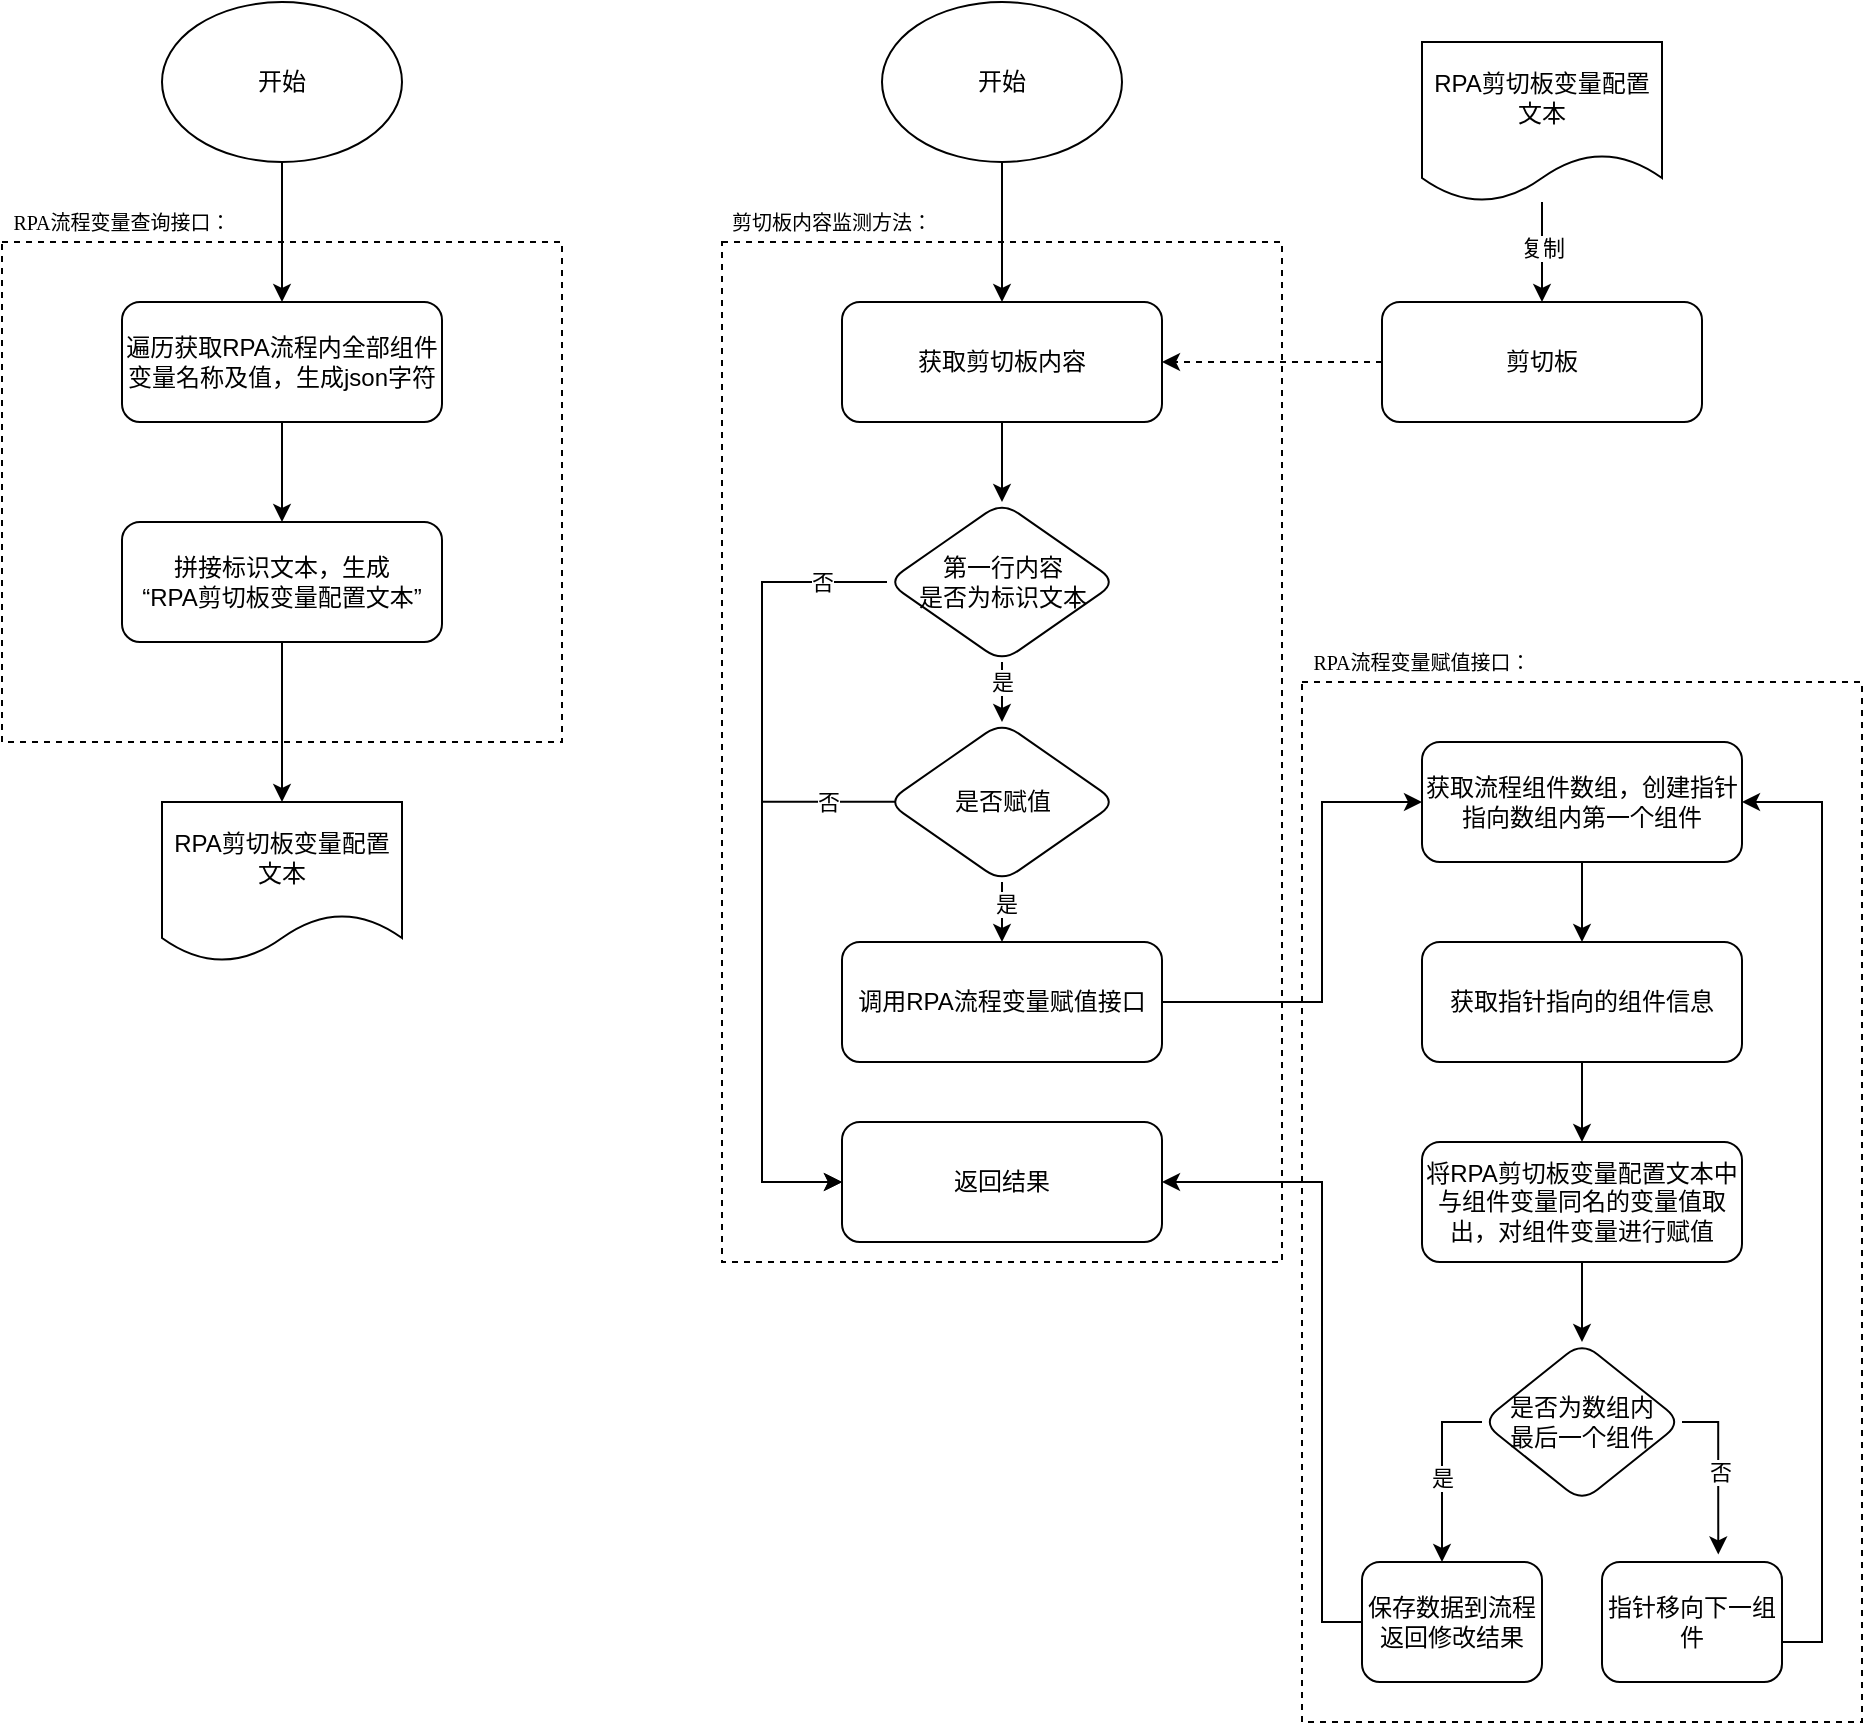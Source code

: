 <mxfile version="21.3.4" type="github">
  <diagram name="第 1 页" id="AZO0v5cLZBHS767uDpq4">
    <mxGraphModel dx="763" dy="473" grid="1" gridSize="10" guides="1" tooltips="1" connect="1" arrows="1" fold="1" page="1" pageScale="1" pageWidth="827" pageHeight="1169" math="0" shadow="0">
      <root>
        <mxCell id="0" />
        <mxCell id="1" parent="0" />
        <mxCell id="bXYHZFamC-rftGEKUajG-1" value="" style="rounded=0;whiteSpace=wrap;html=1;dashed=1;rotation=0;" parent="1" vertex="1">
          <mxGeometry x="930" y="510" width="280" height="520" as="geometry">
            <mxPoint x="11" as="offset" />
          </mxGeometry>
        </mxCell>
        <mxCell id="-5UoQ5pMXS-h1j_7CnzQ-15" value="" style="rounded=0;whiteSpace=wrap;html=1;dashed=1;" parent="1" vertex="1">
          <mxGeometry x="640" y="290" width="280" height="510" as="geometry" />
        </mxCell>
        <mxCell id="-5UoQ5pMXS-h1j_7CnzQ-3" value="" style="rounded=0;whiteSpace=wrap;html=1;dashed=1;" parent="1" vertex="1">
          <mxGeometry x="280" y="290" width="280" height="250" as="geometry" />
        </mxCell>
        <mxCell id="-5UoQ5pMXS-h1j_7CnzQ-5" style="edgeStyle=orthogonalEdgeStyle;rounded=0;orthogonalLoop=1;jettySize=auto;html=1;entryX=0.5;entryY=0;entryDx=0;entryDy=0;" parent="1" source="-5UoQ5pMXS-h1j_7CnzQ-1" target="-5UoQ5pMXS-h1j_7CnzQ-2" edge="1">
          <mxGeometry relative="1" as="geometry" />
        </mxCell>
        <mxCell id="-5UoQ5pMXS-h1j_7CnzQ-1" value="开始" style="ellipse;whiteSpace=wrap;html=1;" parent="1" vertex="1">
          <mxGeometry x="360" y="170" width="120" height="80" as="geometry" />
        </mxCell>
        <mxCell id="-5UoQ5pMXS-h1j_7CnzQ-7" value="" style="edgeStyle=orthogonalEdgeStyle;rounded=0;orthogonalLoop=1;jettySize=auto;html=1;" parent="1" source="-5UoQ5pMXS-h1j_7CnzQ-2" target="-5UoQ5pMXS-h1j_7CnzQ-6" edge="1">
          <mxGeometry relative="1" as="geometry" />
        </mxCell>
        <mxCell id="-5UoQ5pMXS-h1j_7CnzQ-2" value="遍历获取RPA流程内全部组件变量名称及值，生成json字符" style="rounded=1;whiteSpace=wrap;html=1;" parent="1" vertex="1">
          <mxGeometry x="340" y="320" width="160" height="60" as="geometry" />
        </mxCell>
        <mxCell id="-5UoQ5pMXS-h1j_7CnzQ-4" value="&lt;p style=&quot;margin: 0pt 0pt 0.0pt; font-family: &amp;quot;Times New Roman&amp;quot;; color: rgb(0, 0, 0); font-size: 10px; text-align: start;&quot; class=&quot;MsoNormal&quot;&gt;RPA流程&lt;span style=&quot;font-family: 宋体; font-size: 10px;&quot;&gt;变量查询接口：&lt;/span&gt;&lt;/p&gt;" style="text;html=1;strokeColor=none;fillColor=none;align=center;verticalAlign=middle;whiteSpace=wrap;rounded=0;fontSize=10;" parent="1" vertex="1">
          <mxGeometry x="280" y="270" width="120" height="20" as="geometry" />
        </mxCell>
        <mxCell id="-5UoQ5pMXS-h1j_7CnzQ-9" style="edgeStyle=orthogonalEdgeStyle;rounded=0;orthogonalLoop=1;jettySize=auto;html=1;" parent="1" source="-5UoQ5pMXS-h1j_7CnzQ-6" target="-5UoQ5pMXS-h1j_7CnzQ-8" edge="1">
          <mxGeometry relative="1" as="geometry" />
        </mxCell>
        <mxCell id="-5UoQ5pMXS-h1j_7CnzQ-6" value="拼接标识文本，生成&lt;br&gt;“RPA剪切板变量配置文本”" style="rounded=1;whiteSpace=wrap;html=1;" parent="1" vertex="1">
          <mxGeometry x="340" y="430" width="160" height="60" as="geometry" />
        </mxCell>
        <mxCell id="-5UoQ5pMXS-h1j_7CnzQ-8" value="RPA剪切板变量配置文本" style="shape=document;whiteSpace=wrap;html=1;boundedLbl=1;" parent="1" vertex="1">
          <mxGeometry x="360" y="570" width="120" height="80" as="geometry" />
        </mxCell>
        <mxCell id="-5UoQ5pMXS-h1j_7CnzQ-12" style="edgeStyle=orthogonalEdgeStyle;rounded=0;orthogonalLoop=1;jettySize=auto;html=1;" parent="1" source="-5UoQ5pMXS-h1j_7CnzQ-10" target="-5UoQ5pMXS-h1j_7CnzQ-11" edge="1">
          <mxGeometry relative="1" as="geometry" />
        </mxCell>
        <mxCell id="-5UoQ5pMXS-h1j_7CnzQ-13" value="复制" style="edgeLabel;html=1;align=center;verticalAlign=middle;resizable=0;points=[];" parent="-5UoQ5pMXS-h1j_7CnzQ-12" vertex="1" connectable="0">
          <mxGeometry x="-0.082" relative="1" as="geometry">
            <mxPoint as="offset" />
          </mxGeometry>
        </mxCell>
        <mxCell id="-5UoQ5pMXS-h1j_7CnzQ-10" value="RPA剪切板变量配置文本" style="shape=document;whiteSpace=wrap;html=1;boundedLbl=1;" parent="1" vertex="1">
          <mxGeometry x="990" y="190" width="120" height="80" as="geometry" />
        </mxCell>
        <mxCell id="-5UoQ5pMXS-h1j_7CnzQ-19" style="edgeStyle=orthogonalEdgeStyle;rounded=0;orthogonalLoop=1;jettySize=auto;html=1;entryX=1;entryY=0.5;entryDx=0;entryDy=0;dashed=1;" parent="1" source="-5UoQ5pMXS-h1j_7CnzQ-11" target="-5UoQ5pMXS-h1j_7CnzQ-14" edge="1">
          <mxGeometry relative="1" as="geometry" />
        </mxCell>
        <mxCell id="-5UoQ5pMXS-h1j_7CnzQ-11" value="剪切板" style="rounded=1;whiteSpace=wrap;html=1;" parent="1" vertex="1">
          <mxGeometry x="970" y="320" width="160" height="60" as="geometry" />
        </mxCell>
        <mxCell id="-5UoQ5pMXS-h1j_7CnzQ-45" style="edgeStyle=orthogonalEdgeStyle;rounded=0;orthogonalLoop=1;jettySize=auto;html=1;entryX=0.5;entryY=0;entryDx=0;entryDy=0;" parent="1" source="-5UoQ5pMXS-h1j_7CnzQ-14" target="-5UoQ5pMXS-h1j_7CnzQ-21" edge="1">
          <mxGeometry relative="1" as="geometry" />
        </mxCell>
        <mxCell id="-5UoQ5pMXS-h1j_7CnzQ-14" value="获取剪切板内容" style="rounded=1;whiteSpace=wrap;html=1;" parent="1" vertex="1">
          <mxGeometry x="700" y="320" width="160" height="60" as="geometry" />
        </mxCell>
        <mxCell id="-5UoQ5pMXS-h1j_7CnzQ-16" value="&lt;p style=&quot;margin: 0pt 0pt 0.0pt; text-align: start;&quot; class=&quot;MsoNormal&quot;&gt;&lt;font face=&quot;Times New Roman&quot;&gt;剪切板内容监测方法：&lt;/font&gt;&lt;br&gt;&lt;/p&gt;" style="text;html=1;strokeColor=none;fillColor=none;align=center;verticalAlign=middle;whiteSpace=wrap;rounded=0;fontSize=10;" parent="1" vertex="1">
          <mxGeometry x="640" y="270" width="110" height="20" as="geometry" />
        </mxCell>
        <mxCell id="-5UoQ5pMXS-h1j_7CnzQ-18" style="edgeStyle=orthogonalEdgeStyle;rounded=0;orthogonalLoop=1;jettySize=auto;html=1;entryX=0.5;entryY=0;entryDx=0;entryDy=0;" parent="1" source="-5UoQ5pMXS-h1j_7CnzQ-17" target="-5UoQ5pMXS-h1j_7CnzQ-14" edge="1">
          <mxGeometry relative="1" as="geometry" />
        </mxCell>
        <mxCell id="-5UoQ5pMXS-h1j_7CnzQ-17" value="开始" style="ellipse;whiteSpace=wrap;html=1;" parent="1" vertex="1">
          <mxGeometry x="720" y="170" width="120" height="80" as="geometry" />
        </mxCell>
        <mxCell id="-5UoQ5pMXS-h1j_7CnzQ-26" value="" style="edgeStyle=orthogonalEdgeStyle;rounded=0;orthogonalLoop=1;jettySize=auto;html=1;" parent="1" source="-5UoQ5pMXS-h1j_7CnzQ-21" target="-5UoQ5pMXS-h1j_7CnzQ-36" edge="1">
          <mxGeometry relative="1" as="geometry">
            <mxPoint x="780.0" y="520" as="targetPoint" />
          </mxGeometry>
        </mxCell>
        <mxCell id="-5UoQ5pMXS-h1j_7CnzQ-27" value="是" style="edgeLabel;html=1;align=center;verticalAlign=middle;resizable=0;points=[];" parent="-5UoQ5pMXS-h1j_7CnzQ-26" vertex="1" connectable="0">
          <mxGeometry x="0.041" y="-2" relative="1" as="geometry">
            <mxPoint x="-2" y="-4" as="offset" />
          </mxGeometry>
        </mxCell>
        <mxCell id="-5UoQ5pMXS-h1j_7CnzQ-28" style="edgeStyle=orthogonalEdgeStyle;rounded=0;orthogonalLoop=1;jettySize=auto;html=1;entryX=0;entryY=0.5;entryDx=0;entryDy=0;exitX=0;exitY=0.5;exitDx=0;exitDy=0;" parent="1" source="-5UoQ5pMXS-h1j_7CnzQ-21" target="bXYHZFamC-rftGEKUajG-24" edge="1">
          <mxGeometry relative="1" as="geometry">
            <Array as="points">
              <mxPoint x="660" y="460" />
              <mxPoint x="660" y="760" />
            </Array>
          </mxGeometry>
        </mxCell>
        <mxCell id="bvUPyIc0E92nJTVu-KhP-1" value="否" style="edgeLabel;html=1;align=center;verticalAlign=middle;resizable=0;points=[];" vertex="1" connectable="0" parent="-5UoQ5pMXS-h1j_7CnzQ-28">
          <mxGeometry x="-0.814" y="-1" relative="1" as="geometry">
            <mxPoint x="5" y="1" as="offset" />
          </mxGeometry>
        </mxCell>
        <mxCell id="-5UoQ5pMXS-h1j_7CnzQ-21" value="第一行内容&lt;br&gt;是否为标识文本" style="rhombus;whiteSpace=wrap;html=1;rounded=1;" parent="1" vertex="1">
          <mxGeometry x="722.5" y="420" width="115" height="80" as="geometry" />
        </mxCell>
        <mxCell id="-5UoQ5pMXS-h1j_7CnzQ-43" style="edgeStyle=orthogonalEdgeStyle;rounded=0;orthogonalLoop=1;jettySize=auto;html=1;entryX=0;entryY=0.5;entryDx=0;entryDy=0;exitX=0.054;exitY=0.499;exitDx=0;exitDy=0;exitPerimeter=0;" parent="1" source="-5UoQ5pMXS-h1j_7CnzQ-36" target="bXYHZFamC-rftGEKUajG-24" edge="1">
          <mxGeometry relative="1" as="geometry">
            <Array as="points">
              <mxPoint x="660" y="570" />
              <mxPoint x="660" y="760" />
            </Array>
          </mxGeometry>
        </mxCell>
        <mxCell id="-5UoQ5pMXS-h1j_7CnzQ-44" value="否" style="edgeLabel;html=1;align=center;verticalAlign=middle;resizable=0;points=[];" parent="-5UoQ5pMXS-h1j_7CnzQ-43" vertex="1" connectable="0">
          <mxGeometry x="-0.825" relative="1" as="geometry">
            <mxPoint x="-10" as="offset" />
          </mxGeometry>
        </mxCell>
        <mxCell id="bXYHZFamC-rftGEKUajG-14" value="" style="edgeStyle=orthogonalEdgeStyle;rounded=0;orthogonalLoop=1;jettySize=auto;html=1;" parent="1" source="-5UoQ5pMXS-h1j_7CnzQ-36" target="bXYHZFamC-rftGEKUajG-13" edge="1">
          <mxGeometry relative="1" as="geometry" />
        </mxCell>
        <mxCell id="bXYHZFamC-rftGEKUajG-15" value="是" style="edgeLabel;html=1;align=center;verticalAlign=middle;resizable=0;points=[];" parent="bXYHZFamC-rftGEKUajG-14" vertex="1" connectable="0">
          <mxGeometry x="0.24" y="2" relative="1" as="geometry">
            <mxPoint as="offset" />
          </mxGeometry>
        </mxCell>
        <mxCell id="-5UoQ5pMXS-h1j_7CnzQ-36" value="是否赋值" style="rhombus;whiteSpace=wrap;html=1;rounded=1;" parent="1" vertex="1">
          <mxGeometry x="722.5" y="530" width="115" height="80" as="geometry" />
        </mxCell>
        <mxCell id="bXYHZFamC-rftGEKUajG-8" style="edgeStyle=orthogonalEdgeStyle;rounded=0;orthogonalLoop=1;jettySize=auto;html=1;" parent="1" source="bXYHZFamC-rftGEKUajG-2" target="bXYHZFamC-rftGEKUajG-6" edge="1">
          <mxGeometry relative="1" as="geometry" />
        </mxCell>
        <mxCell id="bXYHZFamC-rftGEKUajG-2" value="获取流程组件数组，创建指针指向数组内第一个组件" style="rounded=1;whiteSpace=wrap;html=1;" parent="1" vertex="1">
          <mxGeometry x="990" y="540" width="160" height="60" as="geometry" />
        </mxCell>
        <mxCell id="bXYHZFamC-rftGEKUajG-3" value="&lt;p style=&quot;margin: 0pt 0pt 0.0pt; text-align: start;&quot; class=&quot;MsoNormal&quot;&gt;&lt;font face=&quot;Times New Roman&quot;&gt;RPA流程变量赋值接口：&lt;/font&gt;&lt;br&gt;&lt;/p&gt;" style="text;html=1;strokeColor=none;fillColor=none;align=center;verticalAlign=middle;whiteSpace=wrap;rounded=0;fontSize=10;" parent="1" vertex="1">
          <mxGeometry x="930" y="490" width="120" height="20" as="geometry" />
        </mxCell>
        <mxCell id="bXYHZFamC-rftGEKUajG-10" style="edgeStyle=orthogonalEdgeStyle;rounded=0;orthogonalLoop=1;jettySize=auto;html=1;" parent="1" source="bXYHZFamC-rftGEKUajG-6" target="bXYHZFamC-rftGEKUajG-9" edge="1">
          <mxGeometry relative="1" as="geometry" />
        </mxCell>
        <mxCell id="bXYHZFamC-rftGEKUajG-6" value="获取指针指向的组件信息" style="rounded=1;whiteSpace=wrap;html=1;" parent="1" vertex="1">
          <mxGeometry x="990" y="640" width="160" height="60" as="geometry" />
        </mxCell>
        <mxCell id="bXYHZFamC-rftGEKUajG-18" value="" style="rounded=0;orthogonalLoop=1;jettySize=auto;html=1;edgeStyle=orthogonalEdgeStyle;" parent="1" source="bXYHZFamC-rftGEKUajG-9" target="bXYHZFamC-rftGEKUajG-17" edge="1">
          <mxGeometry relative="1" as="geometry" />
        </mxCell>
        <mxCell id="bXYHZFamC-rftGEKUajG-9" value="将RPA剪切板变量配置文本中与组件变量同名的变量值取出，对组件变量进行赋值" style="rounded=1;whiteSpace=wrap;html=1;" parent="1" vertex="1">
          <mxGeometry x="990" y="740" width="160" height="60" as="geometry" />
        </mxCell>
        <mxCell id="bXYHZFamC-rftGEKUajG-16" style="edgeStyle=orthogonalEdgeStyle;rounded=0;orthogonalLoop=1;jettySize=auto;html=1;entryX=0;entryY=0.5;entryDx=0;entryDy=0;exitX=1;exitY=0.5;exitDx=0;exitDy=0;" parent="1" source="bXYHZFamC-rftGEKUajG-13" target="bXYHZFamC-rftGEKUajG-2" edge="1">
          <mxGeometry relative="1" as="geometry">
            <Array as="points">
              <mxPoint x="940" y="670" />
              <mxPoint x="940" y="570" />
            </Array>
          </mxGeometry>
        </mxCell>
        <mxCell id="bXYHZFamC-rftGEKUajG-13" value="调用RPA流程变量赋值接口" style="rounded=1;whiteSpace=wrap;html=1;" parent="1" vertex="1">
          <mxGeometry x="700" y="640" width="160" height="60" as="geometry" />
        </mxCell>
        <mxCell id="pG6HokT5-xX8IT0DQ0fy-10" value="" style="edgeStyle=orthogonalEdgeStyle;rounded=0;orthogonalLoop=1;jettySize=auto;html=1;exitX=0;exitY=0.5;exitDx=0;exitDy=0;" parent="1" source="bXYHZFamC-rftGEKUajG-17" target="pG6HokT5-xX8IT0DQ0fy-3" edge="1">
          <mxGeometry relative="1" as="geometry">
            <Array as="points">
              <mxPoint x="1000" y="880" />
            </Array>
          </mxGeometry>
        </mxCell>
        <mxCell id="pG6HokT5-xX8IT0DQ0fy-12" value="是" style="edgeLabel;html=1;align=center;verticalAlign=middle;resizable=0;points=[];" parent="pG6HokT5-xX8IT0DQ0fy-10" vertex="1" connectable="0">
          <mxGeometry x="0.063" relative="1" as="geometry">
            <mxPoint as="offset" />
          </mxGeometry>
        </mxCell>
        <mxCell id="pG6HokT5-xX8IT0DQ0fy-14" style="edgeStyle=orthogonalEdgeStyle;rounded=0;orthogonalLoop=1;jettySize=auto;html=1;entryX=0.646;entryY=-0.063;entryDx=0;entryDy=0;exitX=1;exitY=0.5;exitDx=0;exitDy=0;entryPerimeter=0;" parent="1" source="bXYHZFamC-rftGEKUajG-17" target="bXYHZFamC-rftGEKUajG-19" edge="1">
          <mxGeometry relative="1" as="geometry">
            <Array as="points">
              <mxPoint x="1138" y="880" />
            </Array>
          </mxGeometry>
        </mxCell>
        <mxCell id="pG6HokT5-xX8IT0DQ0fy-15" value="否" style="edgeLabel;html=1;align=center;verticalAlign=middle;resizable=0;points=[];" parent="pG6HokT5-xX8IT0DQ0fy-14" vertex="1" connectable="0">
          <mxGeometry x="0.005" y="1" relative="1" as="geometry">
            <mxPoint as="offset" />
          </mxGeometry>
        </mxCell>
        <mxCell id="bXYHZFamC-rftGEKUajG-17" value="是否为数组内&lt;br&gt;最后一个组件" style="rhombus;whiteSpace=wrap;html=1;rounded=1;" parent="1" vertex="1">
          <mxGeometry x="1020" y="840" width="100" height="80" as="geometry" />
        </mxCell>
        <mxCell id="bXYHZFamC-rftGEKUajG-23" style="edgeStyle=orthogonalEdgeStyle;rounded=0;orthogonalLoop=1;jettySize=auto;html=1;entryX=1;entryY=0.5;entryDx=0;entryDy=0;exitX=1;exitY=0.5;exitDx=0;exitDy=0;" parent="1" source="bXYHZFamC-rftGEKUajG-19" target="bXYHZFamC-rftGEKUajG-2" edge="1">
          <mxGeometry relative="1" as="geometry">
            <Array as="points">
              <mxPoint x="1170" y="990" />
              <mxPoint x="1190" y="990" />
              <mxPoint x="1190" y="570" />
            </Array>
          </mxGeometry>
        </mxCell>
        <mxCell id="bXYHZFamC-rftGEKUajG-19" value="指针移向下一组件" style="rounded=1;whiteSpace=wrap;html=1;" parent="1" vertex="1">
          <mxGeometry x="1080" y="950" width="90" height="60" as="geometry" />
        </mxCell>
        <mxCell id="bXYHZFamC-rftGEKUajG-24" value="返回结果" style="rounded=1;whiteSpace=wrap;html=1;" parent="1" vertex="1">
          <mxGeometry x="700" y="730" width="160" height="60" as="geometry" />
        </mxCell>
        <mxCell id="pG6HokT5-xX8IT0DQ0fy-7" style="edgeStyle=orthogonalEdgeStyle;rounded=0;orthogonalLoop=1;jettySize=auto;html=1;entryX=1;entryY=0.5;entryDx=0;entryDy=0;exitX=0;exitY=0.5;exitDx=0;exitDy=0;" parent="1" source="pG6HokT5-xX8IT0DQ0fy-3" target="bXYHZFamC-rftGEKUajG-24" edge="1">
          <mxGeometry relative="1" as="geometry">
            <Array as="points">
              <mxPoint x="940" y="980" />
              <mxPoint x="940" y="760" />
            </Array>
          </mxGeometry>
        </mxCell>
        <mxCell id="pG6HokT5-xX8IT0DQ0fy-3" value="保存数据到流程&lt;br&gt;返回修改结果" style="rounded=1;whiteSpace=wrap;html=1;" parent="1" vertex="1">
          <mxGeometry x="960" y="950" width="90" height="60" as="geometry" />
        </mxCell>
      </root>
    </mxGraphModel>
  </diagram>
</mxfile>
